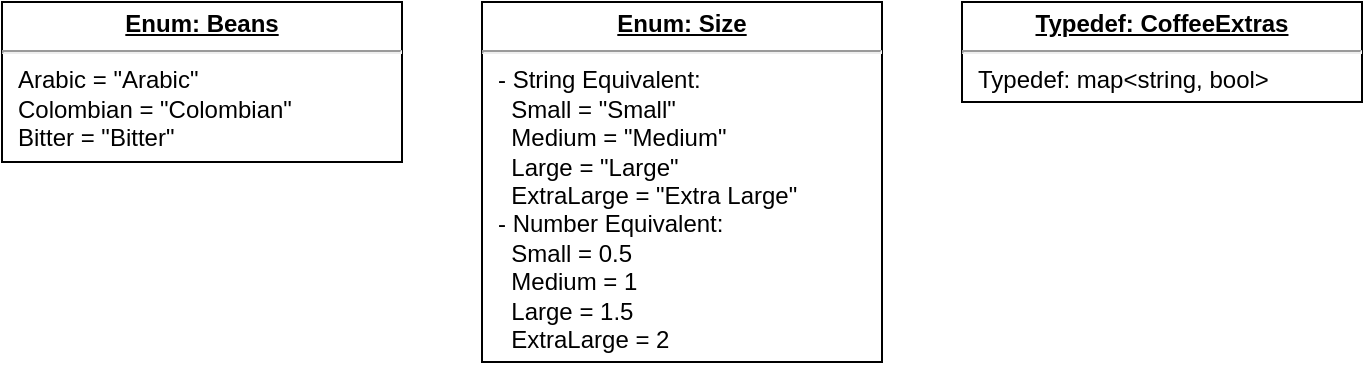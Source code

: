<mxfile version="13.0.1"><diagram id="UQhr7bqhlmigLn53nDSc" name="Page-1"><mxGraphModel dx="813" dy="441" grid="1" gridSize="10" guides="1" tooltips="1" connect="1" arrows="1" fold="1" page="1" pageScale="1" pageWidth="760" pageHeight="250" math="0" shadow="0"><root><mxCell id="0"/><mxCell id="1" parent="0"/><mxCell id="KAnb89sJtDqAuDi_TodV-1" value="&lt;p style=&quot;margin: 0px ; margin-top: 4px ; text-align: center ; text-decoration: underline&quot;&gt;&lt;b&gt;Enum: Beans&lt;/b&gt;&lt;/p&gt;&lt;hr&gt;&lt;p style=&quot;margin: 0px ; margin-left: 8px&quot;&gt;Arabic = &quot;Arabic&quot;&lt;/p&gt;&lt;p style=&quot;margin: 0px ; margin-left: 8px&quot;&gt;Colombian = &quot;Colombian&quot;&lt;/p&gt;&lt;p style=&quot;margin: 0px ; margin-left: 8px&quot;&gt;Bitter = &quot;Bitter&quot;&lt;/p&gt;" style="verticalAlign=top;align=left;overflow=fill;fontSize=12;fontFamily=Helvetica;html=1;" vertex="1" parent="1"><mxGeometry x="40" y="40" width="200" height="80" as="geometry"/></mxCell><mxCell id="KAnb89sJtDqAuDi_TodV-2" value="&lt;p style=&quot;margin: 0px ; margin-top: 4px ; text-align: center ; text-decoration: underline&quot;&gt;&lt;b&gt;Enum: Size&lt;/b&gt;&lt;/p&gt;&lt;hr&gt;&lt;p style=&quot;margin: 0px ; margin-left: 8px&quot;&gt;- String Equivalent:&lt;/p&gt;&lt;p style=&quot;margin: 0px ; margin-left: 8px&quot;&gt;&amp;nbsp; Small = &quot;Small&quot;&lt;/p&gt;&lt;p style=&quot;margin: 0px ; margin-left: 8px&quot;&gt;&amp;nbsp; Medium = &quot;Medium&quot;&lt;/p&gt;&lt;p style=&quot;margin: 0px ; margin-left: 8px&quot;&gt;&amp;nbsp; Large = &quot;Large&quot;&lt;/p&gt;&lt;p style=&quot;margin: 0px ; margin-left: 8px&quot;&gt;&amp;nbsp; ExtraLarge = &quot;Extra Large&quot;&lt;/p&gt;&lt;p style=&quot;margin: 0px ; margin-left: 8px&quot;&gt;- Number Equivalent:&lt;/p&gt;&lt;p style=&quot;margin: 0px 0px 0px 8px&quot;&gt;&amp;nbsp; Small = 0.5&lt;/p&gt;&lt;p style=&quot;margin: 0px 0px 0px 8px&quot;&gt;&amp;nbsp; Medium = 1&lt;/p&gt;&lt;p style=&quot;margin: 0px 0px 0px 8px&quot;&gt;&amp;nbsp; Large = 1.5&lt;/p&gt;&lt;p style=&quot;margin: 0px 0px 0px 8px&quot;&gt;&amp;nbsp; ExtraLarge = 2&lt;/p&gt;&lt;p style=&quot;margin: 0px ; margin-left: 8px&quot;&gt;&lt;br&gt;&lt;/p&gt;" style="verticalAlign=top;align=left;overflow=fill;fontSize=12;fontFamily=Helvetica;html=1;" vertex="1" parent="1"><mxGeometry x="280" y="40" width="200" height="180" as="geometry"/></mxCell><mxCell id="KAnb89sJtDqAuDi_TodV-5" value="&lt;p style=&quot;margin: 0px ; margin-top: 4px ; text-align: center ; text-decoration: underline&quot;&gt;&lt;b&gt;Typedef: CoffeeExtras&lt;/b&gt;&lt;/p&gt;&lt;hr&gt;&lt;p style=&quot;margin: 0px ; margin-left: 8px&quot;&gt;Typedef: map&amp;lt;string, bool&amp;gt;&lt;/p&gt;" style="verticalAlign=top;align=left;overflow=fill;fontSize=12;fontFamily=Helvetica;html=1;" vertex="1" parent="1"><mxGeometry x="520" y="40" width="200" height="50" as="geometry"/></mxCell></root></mxGraphModel></diagram></mxfile>